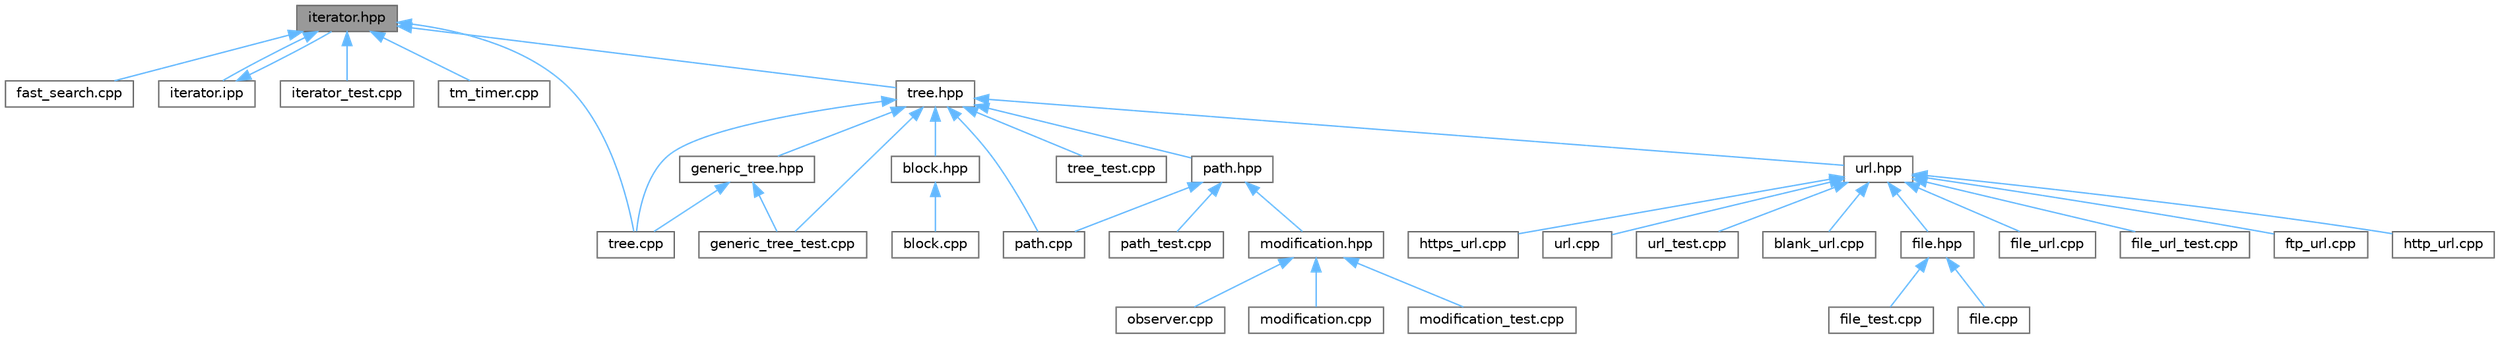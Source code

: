 digraph "iterator.hpp"
{
 // LATEX_PDF_SIZE
  bgcolor="transparent";
  edge [fontname=Helvetica,fontsize=10,labelfontname=Helvetica,labelfontsize=10];
  node [fontname=Helvetica,fontsize=10,shape=box,height=0.2,width=0.4];
  Node1 [label="iterator.hpp",height=0.2,width=0.4,color="gray40", fillcolor="grey60", style="filled", fontcolor="black",tooltip=" "];
  Node1 -> Node2 [dir="back",color="steelblue1",style="solid"];
  Node2 [label="fast_search.cpp",height=0.2,width=0.4,color="grey40", fillcolor="white", style="filled",URL="$fast__search_8cpp.html",tooltip=" "];
  Node1 -> Node3 [dir="back",color="steelblue1",style="solid"];
  Node3 [label="iterator.ipp",height=0.2,width=0.4,color="grey40", fillcolor="white", style="filled",URL="$iterator_8ipp.html",tooltip=" "];
  Node3 -> Node1 [dir="back",color="steelblue1",style="solid"];
  Node1 -> Node4 [dir="back",color="steelblue1",style="solid"];
  Node4 [label="iterator_test.cpp",height=0.2,width=0.4,color="grey40", fillcolor="white", style="filled",URL="$iterator__test_8cpp.html",tooltip=" "];
  Node1 -> Node5 [dir="back",color="steelblue1",style="solid"];
  Node5 [label="tm_timer.cpp",height=0.2,width=0.4,color="grey40", fillcolor="white", style="filled",URL="$tm__timer_8cpp.html",tooltip=" "];
  Node1 -> Node6 [dir="back",color="steelblue1",style="solid"];
  Node6 [label="tree.cpp",height=0.2,width=0.4,color="grey40", fillcolor="white", style="filled",URL="$tree_8cpp.html",tooltip=" "];
  Node1 -> Node7 [dir="back",color="steelblue1",style="solid"];
  Node7 [label="tree.hpp",height=0.2,width=0.4,color="grey40", fillcolor="white", style="filled",URL="$tree_8hpp.html",tooltip=" "];
  Node7 -> Node8 [dir="back",color="steelblue1",style="solid"];
  Node8 [label="block.hpp",height=0.2,width=0.4,color="grey40", fillcolor="white", style="filled",URL="$block_8hpp.html",tooltip=" "];
  Node8 -> Node9 [dir="back",color="steelblue1",style="solid"];
  Node9 [label="block.cpp",height=0.2,width=0.4,color="grey40", fillcolor="white", style="filled",URL="$block_8cpp.html",tooltip=" "];
  Node7 -> Node10 [dir="back",color="steelblue1",style="solid"];
  Node10 [label="generic_tree.hpp",height=0.2,width=0.4,color="grey40", fillcolor="white", style="filled",URL="$generic__tree_8hpp.html",tooltip=" "];
  Node10 -> Node11 [dir="back",color="steelblue1",style="solid"];
  Node11 [label="generic_tree_test.cpp",height=0.2,width=0.4,color="grey40", fillcolor="white", style="filled",URL="$generic__tree__test_8cpp.html",tooltip=" "];
  Node10 -> Node6 [dir="back",color="steelblue1",style="solid"];
  Node7 -> Node11 [dir="back",color="steelblue1",style="solid"];
  Node7 -> Node12 [dir="back",color="steelblue1",style="solid"];
  Node12 [label="path.cpp",height=0.2,width=0.4,color="grey40", fillcolor="white", style="filled",URL="$path_8cpp.html",tooltip=" "];
  Node7 -> Node13 [dir="back",color="steelblue1",style="solid"];
  Node13 [label="path.hpp",height=0.2,width=0.4,color="grey40", fillcolor="white", style="filled",URL="$path_8hpp.html",tooltip=" "];
  Node13 -> Node14 [dir="back",color="steelblue1",style="solid"];
  Node14 [label="modification.hpp",height=0.2,width=0.4,color="grey40", fillcolor="white", style="filled",URL="$modification_8hpp.html",tooltip=" "];
  Node14 -> Node15 [dir="back",color="steelblue1",style="solid"];
  Node15 [label="modification.cpp",height=0.2,width=0.4,color="grey40", fillcolor="white", style="filled",URL="$modification_8cpp.html",tooltip=" "];
  Node14 -> Node16 [dir="back",color="steelblue1",style="solid"];
  Node16 [label="modification_test.cpp",height=0.2,width=0.4,color="grey40", fillcolor="white", style="filled",URL="$modification__test_8cpp.html",tooltip=" "];
  Node14 -> Node17 [dir="back",color="steelblue1",style="solid"];
  Node17 [label="observer.cpp",height=0.2,width=0.4,color="grey40", fillcolor="white", style="filled",URL="$observer_8cpp.html",tooltip=" "];
  Node13 -> Node12 [dir="back",color="steelblue1",style="solid"];
  Node13 -> Node18 [dir="back",color="steelblue1",style="solid"];
  Node18 [label="path_test.cpp",height=0.2,width=0.4,color="grey40", fillcolor="white", style="filled",URL="$path__test_8cpp.html",tooltip=" "];
  Node7 -> Node6 [dir="back",color="steelblue1",style="solid"];
  Node7 -> Node19 [dir="back",color="steelblue1",style="solid"];
  Node19 [label="tree_test.cpp",height=0.2,width=0.4,color="grey40", fillcolor="white", style="filled",URL="$tree__test_8cpp.html",tooltip=" "];
  Node7 -> Node20 [dir="back",color="steelblue1",style="solid"];
  Node20 [label="url.hpp",height=0.2,width=0.4,color="grey40", fillcolor="white", style="filled",URL="$url_8hpp.html",tooltip=" "];
  Node20 -> Node21 [dir="back",color="steelblue1",style="solid"];
  Node21 [label="blank_url.cpp",height=0.2,width=0.4,color="grey40", fillcolor="white", style="filled",URL="$blank__url_8cpp.html",tooltip=" "];
  Node20 -> Node22 [dir="back",color="steelblue1",style="solid"];
  Node22 [label="file.hpp",height=0.2,width=0.4,color="grey40", fillcolor="white", style="filled",URL="$file_8hpp.html",tooltip=" "];
  Node22 -> Node23 [dir="back",color="steelblue1",style="solid"];
  Node23 [label="file.cpp",height=0.2,width=0.4,color="grey40", fillcolor="white", style="filled",URL="$file_8cpp.html",tooltip=" "];
  Node22 -> Node24 [dir="back",color="steelblue1",style="solid"];
  Node24 [label="file_test.cpp",height=0.2,width=0.4,color="grey40", fillcolor="white", style="filled",URL="$file__test_8cpp.html",tooltip=" "];
  Node20 -> Node25 [dir="back",color="steelblue1",style="solid"];
  Node25 [label="file_url.cpp",height=0.2,width=0.4,color="grey40", fillcolor="white", style="filled",URL="$file__url_8cpp.html",tooltip=" "];
  Node20 -> Node26 [dir="back",color="steelblue1",style="solid"];
  Node26 [label="file_url_test.cpp",height=0.2,width=0.4,color="grey40", fillcolor="white", style="filled",URL="$file__url__test_8cpp.html",tooltip=" "];
  Node20 -> Node27 [dir="back",color="steelblue1",style="solid"];
  Node27 [label="ftp_url.cpp",height=0.2,width=0.4,color="grey40", fillcolor="white", style="filled",URL="$ftp__url_8cpp.html",tooltip=" "];
  Node20 -> Node28 [dir="back",color="steelblue1",style="solid"];
  Node28 [label="http_url.cpp",height=0.2,width=0.4,color="grey40", fillcolor="white", style="filled",URL="$http__url_8cpp.html",tooltip=" "];
  Node20 -> Node29 [dir="back",color="steelblue1",style="solid"];
  Node29 [label="https_url.cpp",height=0.2,width=0.4,color="grey40", fillcolor="white", style="filled",URL="$https__url_8cpp.html",tooltip=" "];
  Node20 -> Node30 [dir="back",color="steelblue1",style="solid"];
  Node30 [label="url.cpp",height=0.2,width=0.4,color="grey40", fillcolor="white", style="filled",URL="$url_8cpp.html",tooltip=" "];
  Node20 -> Node31 [dir="back",color="steelblue1",style="solid"];
  Node31 [label="url_test.cpp",height=0.2,width=0.4,color="grey40", fillcolor="white", style="filled",URL="$url__test_8cpp.html",tooltip=" "];
}
